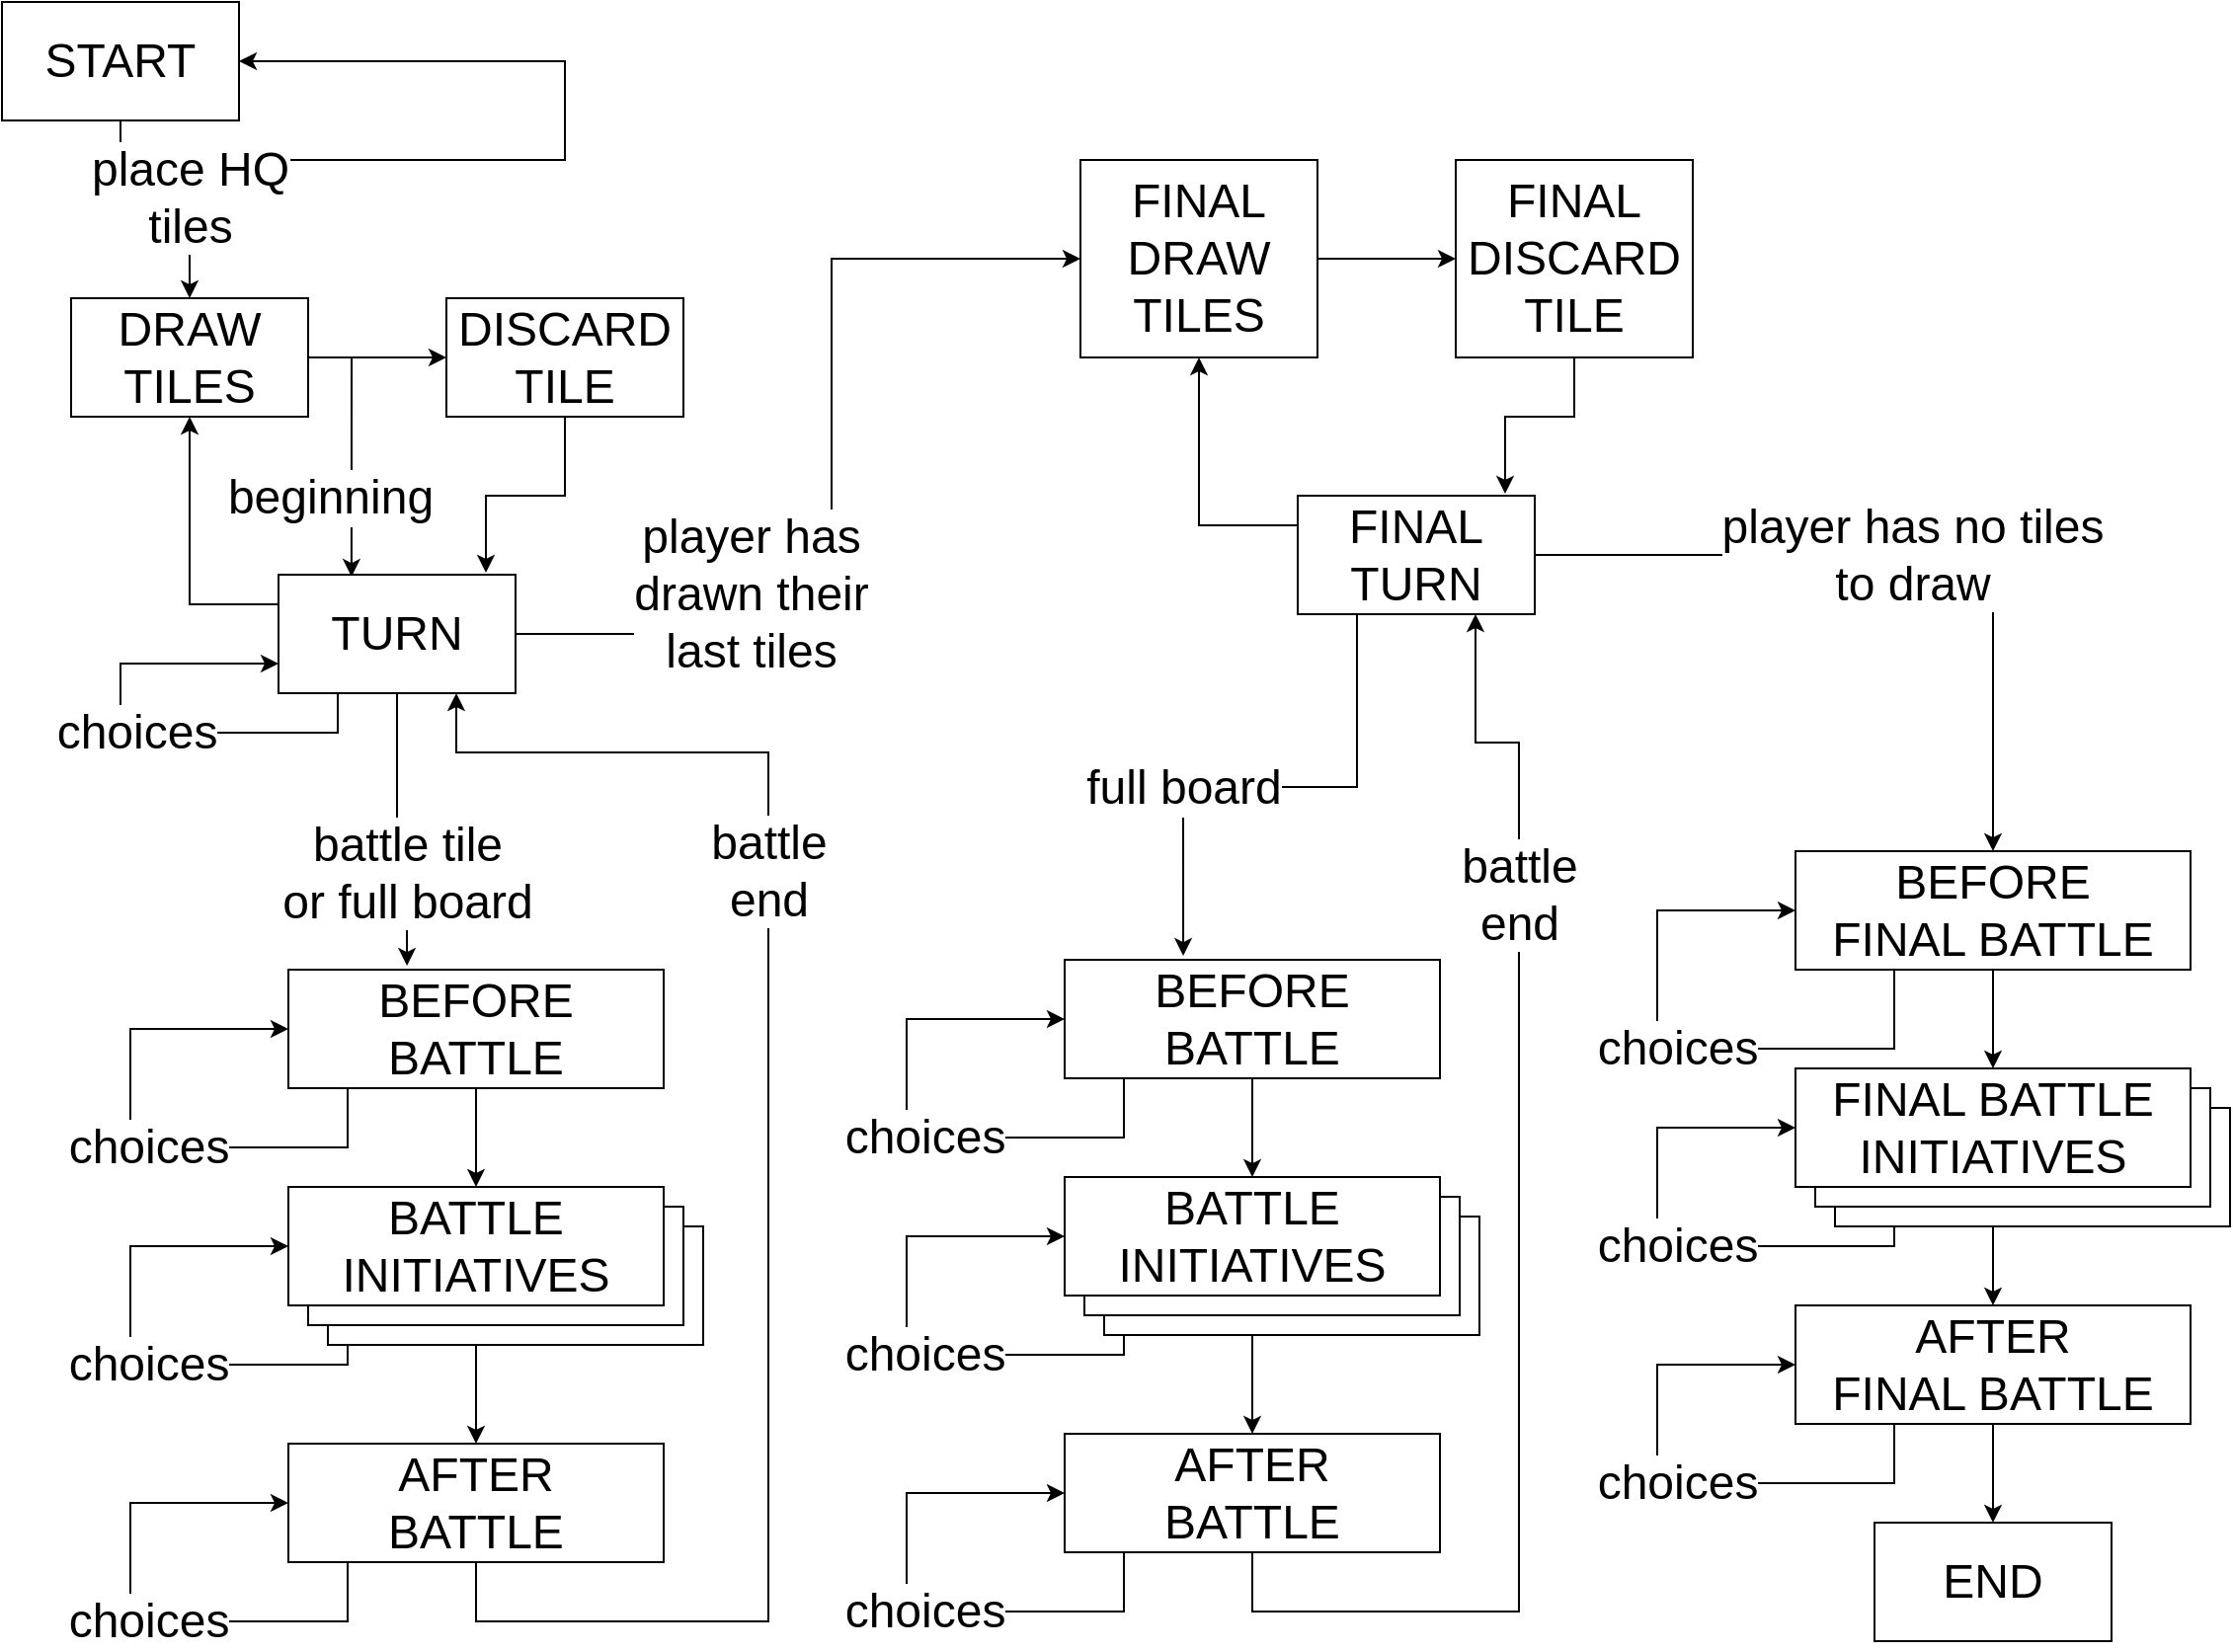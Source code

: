 <mxfile version="13.3.9" type="device"><diagram id="UBJmwYKqOdvfG3LlPTno" name="Page-1"><mxGraphModel dx="1119" dy="934" grid="1" gridSize="10" guides="1" tooltips="1" connect="1" arrows="1" fold="1" page="1" pageScale="1" pageWidth="1200" pageHeight="900" math="0" shadow="0"><root><mxCell id="0"/><mxCell id="1" parent="0"/><mxCell id="m44o3vR1UFn9PIo1_9zR-35" style="edgeStyle=orthogonalEdgeStyle;rounded=0;orthogonalLoop=1;jettySize=auto;html=1;exitX=0.5;exitY=1;exitDx=0;exitDy=0;entryX=0.5;entryY=0;entryDx=0;entryDy=0;labelBackgroundColor=#ffffff;fontSize=24;" edge="1" parent="1" source="m44o3vR1UFn9PIo1_9zR-8" target="m44o3vR1UFn9PIo1_9zR-9"><mxGeometry relative="1" as="geometry"/></mxCell><mxCell id="m44o3vR1UFn9PIo1_9zR-34" style="edgeStyle=orthogonalEdgeStyle;rounded=0;orthogonalLoop=1;jettySize=auto;html=1;exitX=0.5;exitY=1;exitDx=0;exitDy=0;entryX=0.5;entryY=0;entryDx=0;entryDy=0;labelBackgroundColor=#ffffff;fontSize=24;" edge="1" parent="1" source="m44o3vR1UFn9PIo1_9zR-17" target="m44o3vR1UFn9PIo1_9zR-18"><mxGeometry relative="1" as="geometry"/></mxCell><mxCell id="m44o3vR1UFn9PIo1_9zR-14" value="choices" style="edgeStyle=orthogonalEdgeStyle;rounded=0;orthogonalLoop=1;jettySize=auto;html=1;exitX=0.25;exitY=1;exitDx=0;exitDy=0;entryX=0;entryY=0.5;entryDx=0;entryDy=0;labelBackgroundColor=#ffffff;fontSize=24;" edge="1" parent="1" source="m44o3vR1UFn9PIo1_9zR-8" target="m44o3vR1UFn9PIo1_9zR-8"><mxGeometry relative="1" as="geometry"><Array as="points"><mxPoint x="205" y="700"/><mxPoint x="205" y="730"/><mxPoint x="95" y="730"/><mxPoint x="95" y="670"/></Array></mxGeometry></mxCell><mxCell id="m44o3vR1UFn9PIo1_9zR-26" value="choices" style="edgeStyle=orthogonalEdgeStyle;rounded=0;orthogonalLoop=1;jettySize=auto;html=1;exitX=0.25;exitY=1;exitDx=0;exitDy=0;entryX=0;entryY=0.5;entryDx=0;entryDy=0;labelBackgroundColor=#ffffff;fontSize=24;" edge="1" parent="1" source="m44o3vR1UFn9PIo1_9zR-17" target="m44o3vR1UFn9PIo1_9zR-17"><mxGeometry relative="1" as="geometry"><Array as="points"><mxPoint x="988" y="670"/><mxPoint x="868" y="670"/><mxPoint x="868" y="610"/></Array></mxGeometry></mxCell><mxCell id="m44o3vR1UFn9PIo1_9zR-33" value="&lt;div&gt;&lt;br&gt;&lt;/div&gt;" style="rounded=0;whiteSpace=wrap;html=1;fontSize=24;" vertex="1" parent="1"><mxGeometry x="958" y="600" width="200" height="60" as="geometry"/></mxCell><mxCell id="m44o3vR1UFn9PIo1_9zR-32" value="&lt;div&gt;&lt;br&gt;&lt;/div&gt;" style="rounded=0;whiteSpace=wrap;html=1;fontSize=24;" vertex="1" parent="1"><mxGeometry x="948" y="590" width="200" height="60" as="geometry"/></mxCell><mxCell id="m44o3vR1UFn9PIo1_9zR-31" value="&lt;div&gt;&lt;br&gt;&lt;/div&gt;" style="rounded=0;whiteSpace=wrap;html=1;fontSize=24;" vertex="1" parent="1"><mxGeometry x="195" y="660" width="190" height="60" as="geometry"/></mxCell><mxCell id="m44o3vR1UFn9PIo1_9zR-30" value="&lt;div&gt;&lt;br&gt;&lt;/div&gt;" style="rounded=0;whiteSpace=wrap;html=1;fontSize=24;" vertex="1" parent="1"><mxGeometry x="185" y="650" width="190" height="60" as="geometry"/></mxCell><mxCell id="m44o3vR1UFn9PIo1_9zR-5" style="edgeStyle=orthogonalEdgeStyle;rounded=0;orthogonalLoop=1;jettySize=auto;html=1;exitX=0.5;exitY=1;exitDx=0;exitDy=0;entryX=1;entryY=0.5;entryDx=0;entryDy=0;fontSize=24;" edge="1" parent="1" source="m44o3vR1UFn9PIo1_9zR-1" target="m44o3vR1UFn9PIo1_9zR-1"><mxGeometry relative="1" as="geometry"><Array as="points"><mxPoint x="90" y="120"/><mxPoint x="315" y="120"/><mxPoint x="315" y="70"/></Array></mxGeometry></mxCell><mxCell id="m44o3vR1UFn9PIo1_9zR-4" value="&lt;div&gt;place HQ&lt;/div&gt;&lt;div&gt;tiles&lt;br&gt;&lt;/div&gt;" style="edgeStyle=orthogonalEdgeStyle;rounded=0;orthogonalLoop=1;jettySize=auto;html=1;exitX=0.5;exitY=1;exitDx=0;exitDy=0;fontSize=24;labelBackgroundColor=#ffffff;entryX=0.5;entryY=0;entryDx=0;entryDy=0;" edge="1" parent="1" source="m44o3vR1UFn9PIo1_9zR-1" target="m44o3vR1UFn9PIo1_9zR-2"><mxGeometry x="0.172" relative="1" as="geometry"><mxPoint x="125" y="240" as="targetPoint"/><Array as="points"><mxPoint x="90" y="120"/><mxPoint x="125" y="120"/></Array><mxPoint as="offset"/></mxGeometry></mxCell><mxCell id="m44o3vR1UFn9PIo1_9zR-1" value="&lt;font style=&quot;font-size: 24px;&quot;&gt;START&lt;/font&gt;" style="rounded=0;whiteSpace=wrap;html=1;fontSize=24;" vertex="1" parent="1"><mxGeometry x="30" y="40" width="120" height="60" as="geometry"/></mxCell><mxCell id="m44o3vR1UFn9PIo1_9zR-21" value="player has &lt;br&gt;drawn their&lt;br&gt; last tiles" style="edgeStyle=orthogonalEdgeStyle;rounded=0;orthogonalLoop=1;jettySize=auto;html=1;labelBackgroundColor=#ffffff;fontSize=24;exitX=1;exitY=0.5;exitDx=0;exitDy=0;entryX=0;entryY=0.5;entryDx=0;entryDy=0;" edge="1" parent="1" source="m44o3vR1UFn9PIo1_9zR-37" target="m44o3vR1UFn9PIo1_9zR-43"><mxGeometry x="-0.502" y="20" relative="1" as="geometry"><mxPoint x="480" y="170" as="sourcePoint"/><mxPoint x="616" y="170" as="targetPoint"/><Array as="points"><mxPoint x="450" y="360"/><mxPoint x="450" y="170"/></Array><mxPoint as="offset"/></mxGeometry></mxCell><mxCell id="m44o3vR1UFn9PIo1_9zR-29" value="battle tile&lt;br&gt;or full board" style="edgeStyle=orthogonalEdgeStyle;rounded=0;orthogonalLoop=1;jettySize=auto;html=1;entryX=0.316;entryY=-0.033;entryDx=0;entryDy=0;entryPerimeter=0;labelBackgroundColor=#ffffff;fontSize=24;exitX=0.5;exitY=1;exitDx=0;exitDy=0;" edge="1" parent="1" source="m44o3vR1UFn9PIo1_9zR-37" target="m44o3vR1UFn9PIo1_9zR-3"><mxGeometry x="0.351" relative="1" as="geometry"><mxPoint x="235" y="380" as="sourcePoint"/><mxPoint as="offset"/></mxGeometry></mxCell><mxCell id="m44o3vR1UFn9PIo1_9zR-40" style="edgeStyle=orthogonalEdgeStyle;rounded=0;orthogonalLoop=1;jettySize=auto;html=1;exitX=1;exitY=0.5;exitDx=0;exitDy=0;entryX=0;entryY=0.5;entryDx=0;entryDy=0;labelBackgroundColor=#ffffff;fontSize=24;" edge="1" parent="1" source="m44o3vR1UFn9PIo1_9zR-2" target="m44o3vR1UFn9PIo1_9zR-36"><mxGeometry relative="1" as="geometry"/></mxCell><mxCell id="m44o3vR1UFn9PIo1_9zR-42" value="beginning" style="edgeStyle=orthogonalEdgeStyle;rounded=0;orthogonalLoop=1;jettySize=auto;html=1;exitX=1;exitY=0.5;exitDx=0;exitDy=0;entryX=0.308;entryY=0.017;entryDx=0;entryDy=0;entryPerimeter=0;labelBackgroundColor=#ffffff;fontSize=24;" edge="1" parent="1" source="m44o3vR1UFn9PIo1_9zR-2" target="m44o3vR1UFn9PIo1_9zR-37"><mxGeometry x="0.398" y="-11" relative="1" as="geometry"><mxPoint as="offset"/></mxGeometry></mxCell><mxCell id="m44o3vR1UFn9PIo1_9zR-2" value="DRAW TILES" style="rounded=0;whiteSpace=wrap;html=1;fontSize=24;" vertex="1" parent="1"><mxGeometry x="65" y="190" width="120" height="60" as="geometry"/></mxCell><mxCell id="m44o3vR1UFn9PIo1_9zR-10" style="edgeStyle=orthogonalEdgeStyle;rounded=0;orthogonalLoop=1;jettySize=auto;html=1;exitX=0.5;exitY=1;exitDx=0;exitDy=0;entryX=0.5;entryY=0;entryDx=0;entryDy=0;labelBackgroundColor=#ffffff;fontSize=24;" edge="1" parent="1" source="m44o3vR1UFn9PIo1_9zR-3" target="m44o3vR1UFn9PIo1_9zR-8"><mxGeometry relative="1" as="geometry"/></mxCell><mxCell id="m44o3vR1UFn9PIo1_9zR-3" value="&lt;div&gt;BEFORE&lt;/div&gt;&lt;div&gt;BATTLE&lt;br&gt;&lt;/div&gt;" style="rounded=0;whiteSpace=wrap;html=1;fontSize=24;" vertex="1" parent="1"><mxGeometry x="175" y="530" width="190" height="60" as="geometry"/></mxCell><mxCell id="m44o3vR1UFn9PIo1_9zR-8" value="BATTLE&lt;br&gt;INITIATIVES" style="rounded=0;whiteSpace=wrap;html=1;fontSize=24;" vertex="1" parent="1"><mxGeometry x="175" y="640" width="190" height="60" as="geometry"/></mxCell><mxCell id="m44o3vR1UFn9PIo1_9zR-12" value="battle&lt;br&gt;end" style="edgeStyle=orthogonalEdgeStyle;rounded=0;orthogonalLoop=1;jettySize=auto;html=1;exitX=0.5;exitY=1;exitDx=0;exitDy=0;labelBackgroundColor=#ffffff;fontSize=24;entryX=0.75;entryY=1;entryDx=0;entryDy=0;" edge="1" parent="1" source="m44o3vR1UFn9PIo1_9zR-9" target="m44o3vR1UFn9PIo1_9zR-37"><mxGeometry x="0.385" relative="1" as="geometry"><mxPoint x="410" y="360" as="targetPoint"/><Array as="points"><mxPoint x="270" y="860"/><mxPoint x="418" y="860"/><mxPoint x="418" y="420"/><mxPoint x="260" y="420"/></Array><mxPoint as="offset"/></mxGeometry></mxCell><mxCell id="m44o3vR1UFn9PIo1_9zR-9" value="AFTER&lt;br&gt;BATTLE" style="rounded=0;whiteSpace=wrap;html=1;fontSize=24;" vertex="1" parent="1"><mxGeometry x="175" y="770" width="190" height="60" as="geometry"/></mxCell><mxCell id="m44o3vR1UFn9PIo1_9zR-13" value="choices" style="edgeStyle=orthogonalEdgeStyle;rounded=0;orthogonalLoop=1;jettySize=auto;html=1;exitX=0.25;exitY=1;exitDx=0;exitDy=0;entryX=0;entryY=0.5;entryDx=0;entryDy=0;labelBackgroundColor=#ffffff;fontSize=24;" edge="1" parent="1" source="m44o3vR1UFn9PIo1_9zR-3" target="m44o3vR1UFn9PIo1_9zR-3"><mxGeometry relative="1" as="geometry"><Array as="points"><mxPoint x="205" y="590"/><mxPoint x="205" y="620"/><mxPoint x="95" y="620"/><mxPoint x="95" y="560"/></Array></mxGeometry></mxCell><mxCell id="m44o3vR1UFn9PIo1_9zR-15" value="choices" style="edgeStyle=orthogonalEdgeStyle;rounded=0;orthogonalLoop=1;jettySize=auto;html=1;exitX=0.25;exitY=1;exitDx=0;exitDy=0;entryX=0;entryY=0.5;entryDx=0;entryDy=0;labelBackgroundColor=#ffffff;fontSize=24;" edge="1" parent="1" source="m44o3vR1UFn9PIo1_9zR-9" target="m44o3vR1UFn9PIo1_9zR-9"><mxGeometry relative="1" as="geometry"><Array as="points"><mxPoint x="205" y="830"/><mxPoint x="205" y="860"/><mxPoint x="95" y="860"/><mxPoint x="95" y="800"/></Array></mxGeometry></mxCell><mxCell id="m44o3vR1UFn9PIo1_9zR-22" style="edgeStyle=orthogonalEdgeStyle;rounded=0;orthogonalLoop=1;jettySize=auto;html=1;exitX=0.5;exitY=1;exitDx=0;exitDy=0;entryX=0.5;entryY=0;entryDx=0;entryDy=0;labelBackgroundColor=#ffffff;fontSize=24;" edge="1" parent="1" source="m44o3vR1UFn9PIo1_9zR-16" target="m44o3vR1UFn9PIo1_9zR-17"><mxGeometry relative="1" as="geometry"/></mxCell><mxCell id="m44o3vR1UFn9PIo1_9zR-16" value="BEFORE&lt;br&gt;FINAL BATTLE" style="rounded=0;whiteSpace=wrap;html=1;fontSize=24;" vertex="1" parent="1"><mxGeometry x="938" y="470" width="200" height="60" as="geometry"/></mxCell><mxCell id="m44o3vR1UFn9PIo1_9zR-17" value="FINAL BATTLE&lt;br&gt;INITIATIVES" style="rounded=0;whiteSpace=wrap;html=1;fontSize=24;" vertex="1" parent="1"><mxGeometry x="938" y="580" width="200" height="60" as="geometry"/></mxCell><mxCell id="m44o3vR1UFn9PIo1_9zR-24" style="edgeStyle=orthogonalEdgeStyle;rounded=0;orthogonalLoop=1;jettySize=auto;html=1;exitX=0.5;exitY=1;exitDx=0;exitDy=0;entryX=0.5;entryY=0;entryDx=0;entryDy=0;labelBackgroundColor=#ffffff;fontSize=24;" edge="1" parent="1" source="m44o3vR1UFn9PIo1_9zR-18" target="m44o3vR1UFn9PIo1_9zR-19"><mxGeometry relative="1" as="geometry"/></mxCell><mxCell id="m44o3vR1UFn9PIo1_9zR-18" value="AFTER&lt;br&gt;FINAL BATTLE" style="rounded=0;whiteSpace=wrap;html=1;fontSize=24;" vertex="1" parent="1"><mxGeometry x="938" y="700" width="200" height="60" as="geometry"/></mxCell><mxCell id="m44o3vR1UFn9PIo1_9zR-19" value="END" style="rounded=0;whiteSpace=wrap;html=1;fontSize=24;" vertex="1" parent="1"><mxGeometry x="978" y="810" width="120" height="60" as="geometry"/></mxCell><mxCell id="m44o3vR1UFn9PIo1_9zR-25" value="choices" style="edgeStyle=orthogonalEdgeStyle;rounded=0;orthogonalLoop=1;jettySize=auto;html=1;exitX=0.25;exitY=1;exitDx=0;exitDy=0;entryX=0;entryY=0.5;entryDx=0;entryDy=0;labelBackgroundColor=#ffffff;fontSize=24;" edge="1" parent="1" source="m44o3vR1UFn9PIo1_9zR-16" target="m44o3vR1UFn9PIo1_9zR-16"><mxGeometry relative="1" as="geometry"><Array as="points"><mxPoint x="988" y="570"/><mxPoint x="868" y="570"/><mxPoint x="868" y="500"/></Array></mxGeometry></mxCell><mxCell id="m44o3vR1UFn9PIo1_9zR-27" value="choices" style="edgeStyle=orthogonalEdgeStyle;rounded=0;orthogonalLoop=1;jettySize=auto;html=1;exitX=0.25;exitY=1;exitDx=0;exitDy=0;entryX=0;entryY=0.5;entryDx=0;entryDy=0;labelBackgroundColor=#ffffff;fontSize=24;" edge="1" parent="1" source="m44o3vR1UFn9PIo1_9zR-18" target="m44o3vR1UFn9PIo1_9zR-18"><mxGeometry relative="1" as="geometry"><Array as="points"><mxPoint x="988" y="790"/><mxPoint x="868" y="790"/><mxPoint x="868" y="730"/></Array></mxGeometry></mxCell><mxCell id="m44o3vR1UFn9PIo1_9zR-41" style="edgeStyle=orthogonalEdgeStyle;rounded=0;orthogonalLoop=1;jettySize=auto;html=1;exitX=0.5;exitY=1;exitDx=0;exitDy=0;labelBackgroundColor=#ffffff;fontSize=24;entryX=0.875;entryY=-0.017;entryDx=0;entryDy=0;entryPerimeter=0;" edge="1" parent="1" source="m44o3vR1UFn9PIo1_9zR-36" target="m44o3vR1UFn9PIo1_9zR-37"><mxGeometry relative="1" as="geometry"><mxPoint x="273" y="290" as="targetPoint"/><Array as="points"><mxPoint x="315" y="290"/><mxPoint x="275" y="290"/></Array></mxGeometry></mxCell><mxCell id="m44o3vR1UFn9PIo1_9zR-36" value="DISCARD TILE" style="rounded=0;whiteSpace=wrap;html=1;fontSize=24;" vertex="1" parent="1"><mxGeometry x="255" y="190" width="120" height="60" as="geometry"/></mxCell><mxCell id="m44o3vR1UFn9PIo1_9zR-39" style="edgeStyle=orthogonalEdgeStyle;rounded=0;orthogonalLoop=1;jettySize=auto;html=1;exitX=0;exitY=0.25;exitDx=0;exitDy=0;entryX=0.5;entryY=1;entryDx=0;entryDy=0;labelBackgroundColor=#ffffff;fontSize=24;" edge="1" parent="1" source="m44o3vR1UFn9PIo1_9zR-37" target="m44o3vR1UFn9PIo1_9zR-2"><mxGeometry relative="1" as="geometry"/></mxCell><mxCell id="m44o3vR1UFn9PIo1_9zR-37" value="TURN" style="rounded=0;whiteSpace=wrap;html=1;fontSize=24;" vertex="1" parent="1"><mxGeometry x="170" y="330" width="120" height="60" as="geometry"/></mxCell><mxCell id="m44o3vR1UFn9PIo1_9zR-38" value="choices" style="edgeStyle=orthogonalEdgeStyle;rounded=0;orthogonalLoop=1;jettySize=auto;html=1;exitX=0.25;exitY=1;exitDx=0;exitDy=0;entryX=0;entryY=0.75;entryDx=0;entryDy=0;labelBackgroundColor=#ffffff;fontSize=24;" edge="1" parent="1" source="m44o3vR1UFn9PIo1_9zR-37" target="m44o3vR1UFn9PIo1_9zR-37"><mxGeometry relative="1" as="geometry"><Array as="points"><mxPoint x="200" y="410"/><mxPoint x="90" y="410"/><mxPoint x="90" y="375"/></Array></mxGeometry></mxCell><mxCell id="m44o3vR1UFn9PIo1_9zR-49" style="edgeStyle=orthogonalEdgeStyle;rounded=0;orthogonalLoop=1;jettySize=auto;html=1;exitX=0.5;exitY=1;exitDx=0;exitDy=0;labelBackgroundColor=#ffffff;fontSize=24;" edge="1" parent="1" source="m44o3vR1UFn9PIo1_9zR-43"><mxGeometry relative="1" as="geometry"><mxPoint x="636" y="220" as="targetPoint"/></mxGeometry></mxCell><mxCell id="m44o3vR1UFn9PIo1_9zR-43" value="FINAL&lt;br&gt;DRAW&lt;br&gt;TILES" style="rounded=0;whiteSpace=wrap;html=1;fontSize=24;" vertex="1" parent="1"><mxGeometry x="576" y="120" width="120" height="100" as="geometry"/></mxCell><mxCell id="m44o3vR1UFn9PIo1_9zR-44" value="FINAL&lt;br&gt;DISCARD&lt;br&gt;TILE" style="rounded=0;whiteSpace=wrap;html=1;fontSize=24;" vertex="1" parent="1"><mxGeometry x="766" y="120" width="120" height="100" as="geometry"/></mxCell><mxCell id="m44o3vR1UFn9PIo1_9zR-50" value="player has no tiles&lt;br&gt;to draw" style="edgeStyle=orthogonalEdgeStyle;rounded=0;orthogonalLoop=1;jettySize=auto;html=1;exitX=1;exitY=0.5;exitDx=0;exitDy=0;entryX=0.5;entryY=0;entryDx=0;entryDy=0;labelBackgroundColor=#ffffff;fontSize=24;" edge="1" parent="1" source="m44o3vR1UFn9PIo1_9zR-45" target="m44o3vR1UFn9PIo1_9zR-16"><mxGeometry relative="1" as="geometry"/></mxCell><mxCell id="m44o3vR1UFn9PIo1_9zR-45" value="FINAL&lt;br&gt;TURN" style="rounded=0;whiteSpace=wrap;html=1;fontSize=24;" vertex="1" parent="1"><mxGeometry x="686" y="290" width="120" height="60" as="geometry"/></mxCell><mxCell id="m44o3vR1UFn9PIo1_9zR-46" style="edgeStyle=orthogonalEdgeStyle;rounded=0;orthogonalLoop=1;jettySize=auto;html=1;exitX=0;exitY=0.25;exitDx=0;exitDy=0;entryX=0.5;entryY=1;entryDx=0;entryDy=0;labelBackgroundColor=#ffffff;fontSize=24;" edge="1" source="m44o3vR1UFn9PIo1_9zR-45" target="m44o3vR1UFn9PIo1_9zR-43" parent="1"><mxGeometry relative="1" as="geometry"/></mxCell><mxCell id="m44o3vR1UFn9PIo1_9zR-47" style="edgeStyle=orthogonalEdgeStyle;rounded=0;orthogonalLoop=1;jettySize=auto;html=1;exitX=1;exitY=0.5;exitDx=0;exitDy=0;entryX=0;entryY=0.5;entryDx=0;entryDy=0;labelBackgroundColor=#ffffff;fontSize=24;" edge="1" source="m44o3vR1UFn9PIo1_9zR-43" target="m44o3vR1UFn9PIo1_9zR-44" parent="1"><mxGeometry relative="1" as="geometry"/></mxCell><mxCell id="m44o3vR1UFn9PIo1_9zR-48" style="edgeStyle=orthogonalEdgeStyle;rounded=0;orthogonalLoop=1;jettySize=auto;html=1;exitX=0.5;exitY=1;exitDx=0;exitDy=0;labelBackgroundColor=#ffffff;fontSize=24;entryX=0.875;entryY=-0.017;entryDx=0;entryDy=0;entryPerimeter=0;" edge="1" source="m44o3vR1UFn9PIo1_9zR-44" target="m44o3vR1UFn9PIo1_9zR-45" parent="1"><mxGeometry relative="1" as="geometry"><mxPoint x="784" y="250" as="targetPoint"/><Array as="points"><mxPoint x="826" y="250"/><mxPoint x="791" y="250"/></Array></mxGeometry></mxCell><mxCell id="m44o3vR1UFn9PIo1_9zR-51" style="edgeStyle=orthogonalEdgeStyle;rounded=0;orthogonalLoop=1;jettySize=auto;html=1;exitX=0.5;exitY=1;exitDx=0;exitDy=0;entryX=0.5;entryY=0;entryDx=0;entryDy=0;labelBackgroundColor=#ffffff;fontSize=24;" edge="1" source="m44o3vR1UFn9PIo1_9zR-57" target="m44o3vR1UFn9PIo1_9zR-58" parent="1"><mxGeometry relative="1" as="geometry"/></mxCell><mxCell id="m44o3vR1UFn9PIo1_9zR-52" value="choices" style="edgeStyle=orthogonalEdgeStyle;rounded=0;orthogonalLoop=1;jettySize=auto;html=1;exitX=0.25;exitY=1;exitDx=0;exitDy=0;entryX=0;entryY=0.5;entryDx=0;entryDy=0;labelBackgroundColor=#ffffff;fontSize=24;" edge="1" source="m44o3vR1UFn9PIo1_9zR-57" target="m44o3vR1UFn9PIo1_9zR-57" parent="1"><mxGeometry relative="1" as="geometry"><Array as="points"><mxPoint x="598" y="695"/><mxPoint x="598" y="725"/><mxPoint x="488" y="725"/><mxPoint x="488" y="665"/></Array></mxGeometry></mxCell><mxCell id="m44o3vR1UFn9PIo1_9zR-53" value="&lt;div&gt;&lt;br&gt;&lt;/div&gt;" style="rounded=0;whiteSpace=wrap;html=1;fontSize=24;" vertex="1" parent="1"><mxGeometry x="588" y="655" width="190" height="60" as="geometry"/></mxCell><mxCell id="m44o3vR1UFn9PIo1_9zR-54" value="&lt;div&gt;&lt;br&gt;&lt;/div&gt;" style="rounded=0;whiteSpace=wrap;html=1;fontSize=24;" vertex="1" parent="1"><mxGeometry x="578" y="645" width="190" height="60" as="geometry"/></mxCell><mxCell id="m44o3vR1UFn9PIo1_9zR-55" style="edgeStyle=orthogonalEdgeStyle;rounded=0;orthogonalLoop=1;jettySize=auto;html=1;exitX=0.5;exitY=1;exitDx=0;exitDy=0;entryX=0.5;entryY=0;entryDx=0;entryDy=0;labelBackgroundColor=#ffffff;fontSize=24;" edge="1" source="m44o3vR1UFn9PIo1_9zR-56" target="m44o3vR1UFn9PIo1_9zR-57" parent="1"><mxGeometry relative="1" as="geometry"/></mxCell><mxCell id="m44o3vR1UFn9PIo1_9zR-56" value="&lt;div&gt;BEFORE&lt;/div&gt;&lt;div&gt;BATTLE&lt;br&gt;&lt;/div&gt;" style="rounded=0;whiteSpace=wrap;html=1;fontSize=24;" vertex="1" parent="1"><mxGeometry x="568" y="525" width="190" height="60" as="geometry"/></mxCell><mxCell id="m44o3vR1UFn9PIo1_9zR-57" value="BATTLE&lt;br&gt;INITIATIVES" style="rounded=0;whiteSpace=wrap;html=1;fontSize=24;" vertex="1" parent="1"><mxGeometry x="568" y="635" width="190" height="60" as="geometry"/></mxCell><mxCell id="m44o3vR1UFn9PIo1_9zR-58" value="AFTER&lt;br&gt;BATTLE" style="rounded=0;whiteSpace=wrap;html=1;fontSize=24;" vertex="1" parent="1"><mxGeometry x="568" y="765" width="190" height="60" as="geometry"/></mxCell><mxCell id="m44o3vR1UFn9PIo1_9zR-59" value="choices" style="edgeStyle=orthogonalEdgeStyle;rounded=0;orthogonalLoop=1;jettySize=auto;html=1;exitX=0.25;exitY=1;exitDx=0;exitDy=0;entryX=0;entryY=0.5;entryDx=0;entryDy=0;labelBackgroundColor=#ffffff;fontSize=24;" edge="1" source="m44o3vR1UFn9PIo1_9zR-56" target="m44o3vR1UFn9PIo1_9zR-56" parent="1"><mxGeometry relative="1" as="geometry"><Array as="points"><mxPoint x="598" y="585"/><mxPoint x="598" y="615"/><mxPoint x="488" y="615"/><mxPoint x="488" y="555"/></Array></mxGeometry></mxCell><mxCell id="m44o3vR1UFn9PIo1_9zR-60" value="choices" style="edgeStyle=orthogonalEdgeStyle;rounded=0;orthogonalLoop=1;jettySize=auto;html=1;exitX=0.25;exitY=1;exitDx=0;exitDy=0;entryX=0;entryY=0.5;entryDx=0;entryDy=0;labelBackgroundColor=#ffffff;fontSize=24;" edge="1" source="m44o3vR1UFn9PIo1_9zR-58" target="m44o3vR1UFn9PIo1_9zR-58" parent="1"><mxGeometry relative="1" as="geometry"><Array as="points"><mxPoint x="598" y="825"/><mxPoint x="598" y="855"/><mxPoint x="488" y="855"/><mxPoint x="488" y="795"/></Array></mxGeometry></mxCell><mxCell id="m44o3vR1UFn9PIo1_9zR-61" value="full board" style="edgeStyle=orthogonalEdgeStyle;rounded=0;orthogonalLoop=1;jettySize=auto;html=1;entryX=0.316;entryY=-0.033;entryDx=0;entryDy=0;entryPerimeter=0;labelBackgroundColor=#ffffff;fontSize=24;exitX=0.25;exitY=1;exitDx=0;exitDy=0;" edge="1" target="m44o3vR1UFn9PIo1_9zR-56" parent="1" source="m44o3vR1UFn9PIo1_9zR-45"><mxGeometry x="0.351" relative="1" as="geometry"><mxPoint x="623" y="385" as="sourcePoint"/><mxPoint as="offset"/></mxGeometry></mxCell><mxCell id="m44o3vR1UFn9PIo1_9zR-62" value="battle&lt;br&gt;end" style="edgeStyle=orthogonalEdgeStyle;rounded=0;orthogonalLoop=1;jettySize=auto;html=1;exitX=0.5;exitY=1;exitDx=0;exitDy=0;labelBackgroundColor=#ffffff;fontSize=24;entryX=0.75;entryY=1;entryDx=0;entryDy=0;" edge="1" source="m44o3vR1UFn9PIo1_9zR-58" parent="1" target="m44o3vR1UFn9PIo1_9zR-45"><mxGeometry x="0.526" relative="1" as="geometry"><mxPoint x="653" y="385" as="targetPoint"/><Array as="points"><mxPoint x="663" y="855"/><mxPoint x="798" y="855"/><mxPoint x="798" y="415"/><mxPoint x="776" y="415"/></Array><mxPoint as="offset"/></mxGeometry></mxCell></root></mxGraphModel></diagram></mxfile>